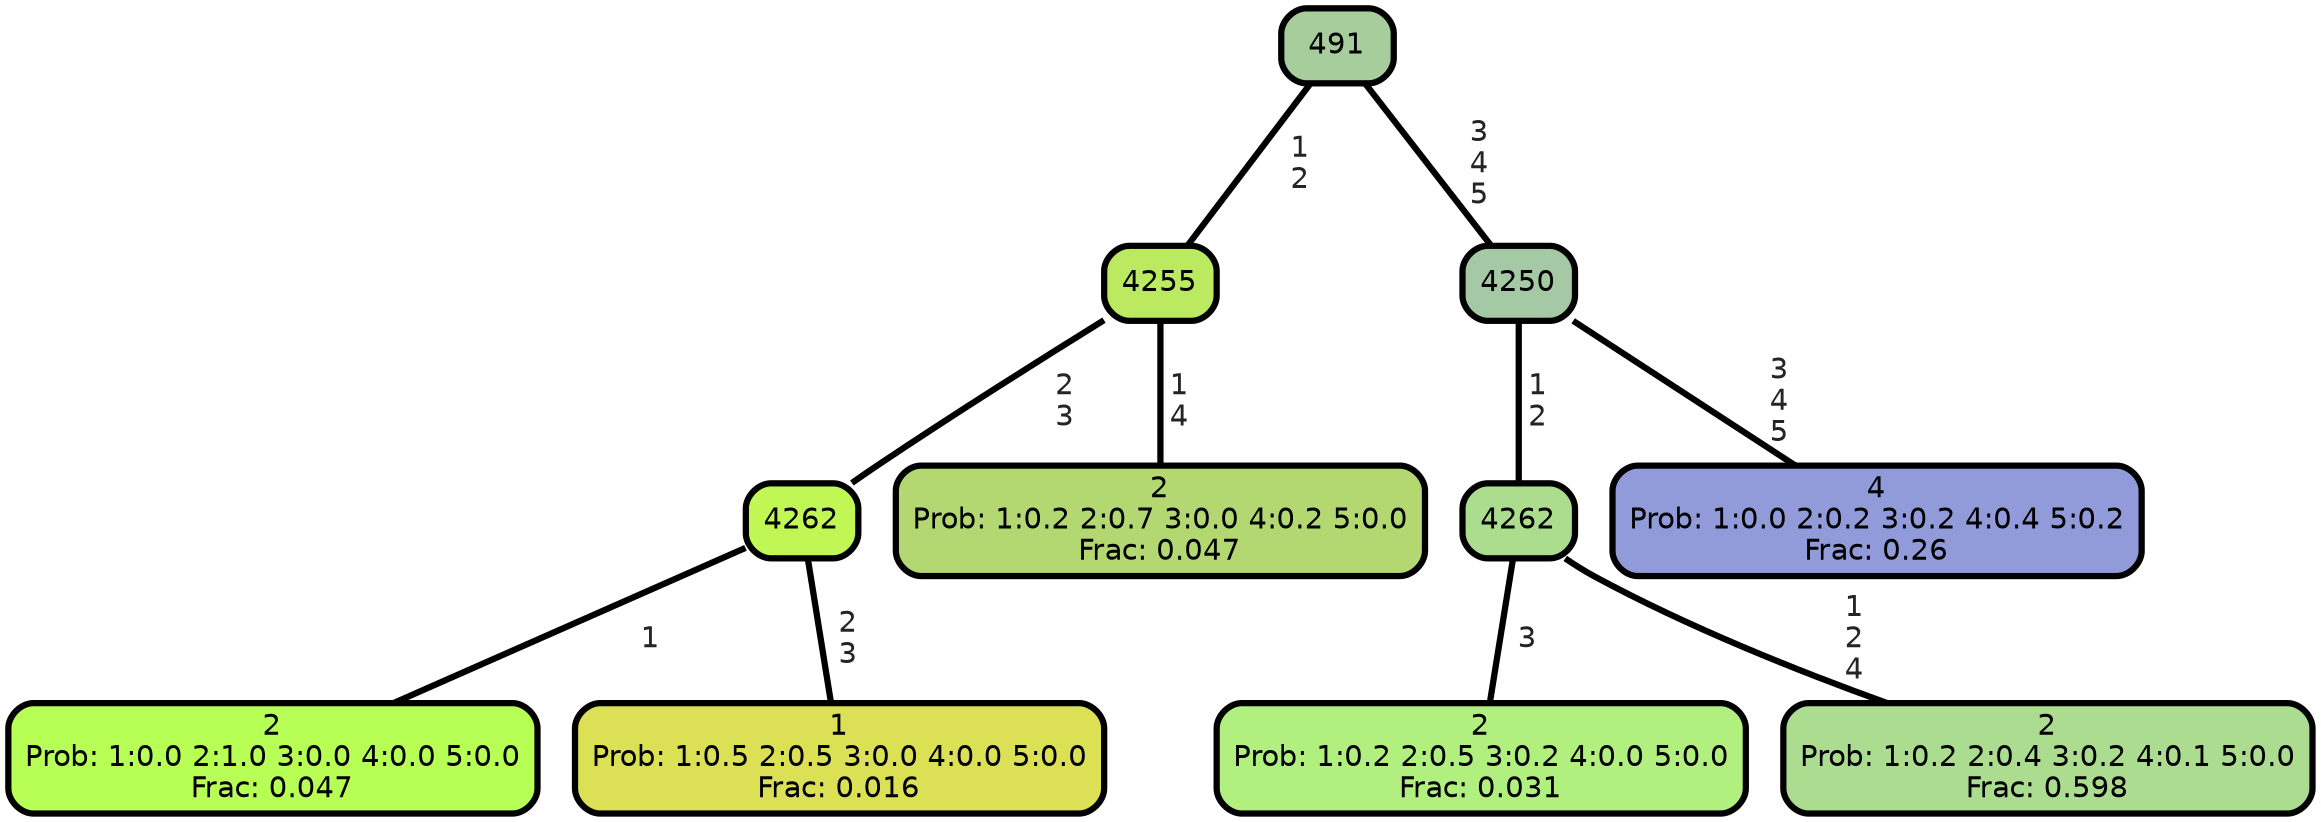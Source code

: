 graph Tree {
node [shape=box, style="filled, rounded",color="black",penwidth="3",fontcolor="black",                 fontname=helvetica] ;
graph [ranksep="0 equally", splines=straight,                 bgcolor=transparent, dpi=200] ;
edge [fontname=helvetica, fontweight=bold,fontcolor=grey14,color=black] ;
0 [label="2
Prob: 1:0.0 2:1.0 3:0.0 4:0.0 5:0.0
Frac: 0.047", fillcolor="#b8ff55"] ;
1 [label="4262", fillcolor="#c0f755"] ;
2 [label="1
Prob: 1:0.5 2:0.5 3:0.0 4:0.0 5:0.0
Frac: 0.016", fillcolor="#dbe055"] ;
3 [label="4255", fillcolor="#bbea61"] ;
4 [label="2
Prob: 1:0.2 2:0.7 3:0.0 4:0.2 5:0.0
Frac: 0.047", fillcolor="#b4d871"] ;
5 [label="491", fillcolor="#a7cd9d"] ;
6 [label="2
Prob: 1:0.2 2:0.5 3:0.2 4:0.0 5:0.0
Frac: 0.031", fillcolor="#b1ef7f"] ;
7 [label="4262", fillcolor="#acdd8e"] ;
8 [label="2
Prob: 1:0.2 2:0.4 3:0.2 4:0.1 5:0.0
Frac: 0.598", fillcolor="#abdc8f"] ;
9 [label="4250", fillcolor="#a4c9a4"] ;
10 [label="4
Prob: 1:0.0 2:0.2 3:0.2 4:0.4 5:0.2
Frac: 0.26", fillcolor="#929bda"] ;
1 -- 0 [label=" 1",penwidth=3] ;
1 -- 2 [label=" 2\n 3",penwidth=3] ;
3 -- 1 [label=" 2\n 3",penwidth=3] ;
3 -- 4 [label=" 1\n 4",penwidth=3] ;
5 -- 3 [label=" 1\n 2",penwidth=3] ;
5 -- 9 [label=" 3\n 4\n 5",penwidth=3] ;
7 -- 6 [label=" 3",penwidth=3] ;
7 -- 8 [label=" 1\n 2\n 4",penwidth=3] ;
9 -- 7 [label=" 1\n 2",penwidth=3] ;
9 -- 10 [label=" 3\n 4\n 5",penwidth=3] ;
{rank = same;}}